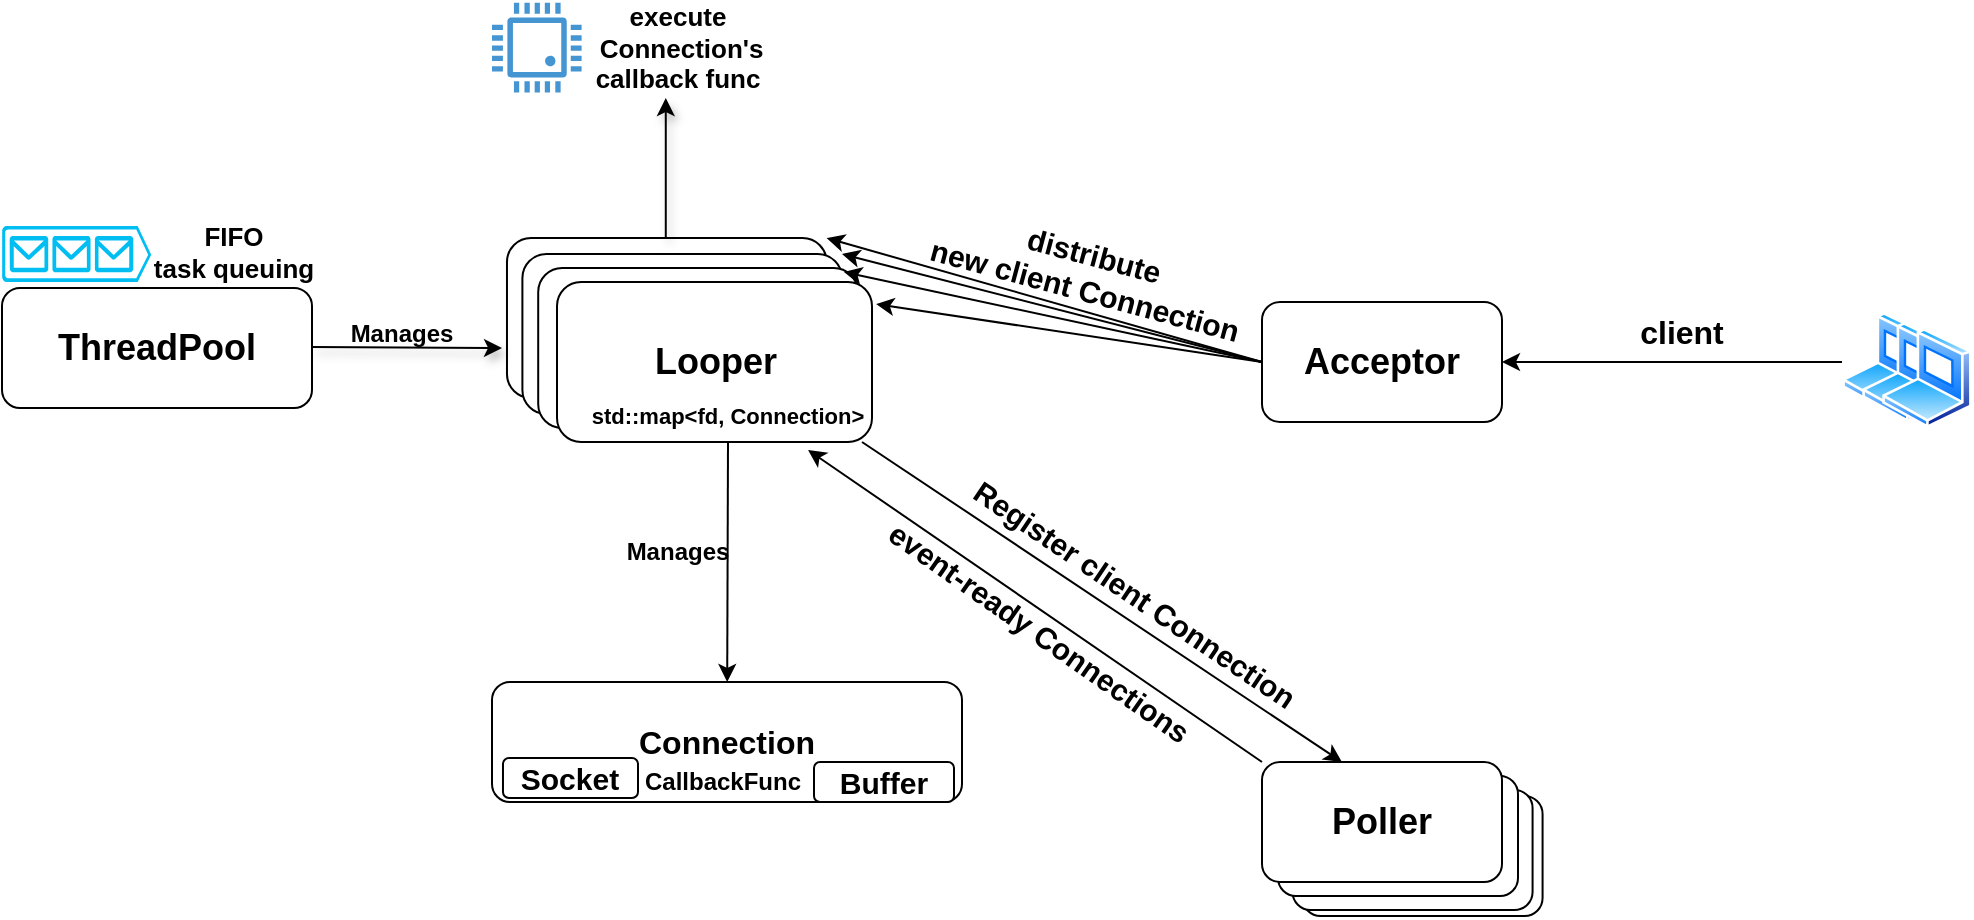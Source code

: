 <mxfile version="20.8.1" type="device"><diagram id="esfpZpgDXAsVdFECxgzg" name="Page-1"><mxGraphModel dx="1804" dy="1695" grid="1" gridSize="10" guides="1" tooltips="1" connect="1" arrows="1" fold="1" page="1" pageScale="1" pageWidth="850" pageHeight="1100" math="0" shadow="0"><root><mxCell id="0"/><mxCell id="1" parent="0"/><mxCell id="7lDU9gg_2Zxta04Pnsv7-9" value="" style="rounded=1;whiteSpace=wrap;html=1;" vertex="1" parent="1"><mxGeometry x="490.29" y="377" width="120" height="60" as="geometry"/></mxCell><mxCell id="7lDU9gg_2Zxta04Pnsv7-7" value="" style="rounded=1;whiteSpace=wrap;html=1;" vertex="1" parent="1"><mxGeometry x="485.29" y="374" width="120" height="60" as="geometry"/></mxCell><mxCell id="7lDU9gg_2Zxta04Pnsv7-8" value="" style="rounded=1;whiteSpace=wrap;html=1;" vertex="1" parent="1"><mxGeometry x="478" y="367" width="120" height="60" as="geometry"/></mxCell><mxCell id="7lDU9gg_2Zxta04Pnsv7-3" value="" style="rounded=1;whiteSpace=wrap;html=1;" vertex="1" parent="1"><mxGeometry x="92.49" y="98" width="159.8" height="80" as="geometry"/></mxCell><mxCell id="7lDU9gg_2Zxta04Pnsv7-2" value="" style="rounded=1;whiteSpace=wrap;html=1;" vertex="1" parent="1"><mxGeometry x="100.2" y="106" width="159.8" height="80" as="geometry"/></mxCell><mxCell id="7lDU9gg_2Zxta04Pnsv7-1" value="" style="rounded=1;whiteSpace=wrap;html=1;" vertex="1" parent="1"><mxGeometry x="108.1" y="113" width="159.8" height="80" as="geometry"/></mxCell><mxCell id="Hn_TuwxSXXSeb5h-D6Jl-1" value="&lt;b&gt;&lt;font style=&quot;font-size: 18px;&quot;&gt;Poller&lt;/font&gt;&lt;/b&gt;" style="rounded=1;whiteSpace=wrap;html=1;" parent="1" vertex="1"><mxGeometry x="470" y="360" width="120" height="60" as="geometry"/></mxCell><mxCell id="Hn_TuwxSXXSeb5h-D6Jl-2" value="&lt;b&gt;Acceptor&lt;/b&gt;" style="rounded=1;whiteSpace=wrap;html=1;fontSize=18;" parent="1" vertex="1"><mxGeometry x="470" y="130" width="120" height="60" as="geometry"/></mxCell><mxCell id="Hn_TuwxSXXSeb5h-D6Jl-3" value="&lt;b&gt;&lt;font style=&quot;font-size: 16px;&quot;&gt;Connection&lt;/font&gt;&lt;/b&gt;" style="rounded=1;whiteSpace=wrap;html=1;fontSize=18;" parent="1" vertex="1"><mxGeometry x="85" y="320" width="235" height="60" as="geometry"/></mxCell><mxCell id="Hn_TuwxSXXSeb5h-D6Jl-4" value="&lt;b&gt;&lt;font style=&quot;font-size: 15px;&quot;&gt;Buffer&lt;/font&gt;&lt;/b&gt;" style="rounded=1;whiteSpace=wrap;html=1;fontSize=18;" parent="1" vertex="1"><mxGeometry x="246" y="360" width="70" height="20" as="geometry"/></mxCell><mxCell id="Hn_TuwxSXXSeb5h-D6Jl-5" value="&lt;b&gt;&lt;font style=&quot;font-size: 15px;&quot;&gt;Socket&lt;/font&gt;&lt;/b&gt;" style="rounded=1;whiteSpace=wrap;html=1;fontSize=18;" parent="1" vertex="1"><mxGeometry x="90.49" y="358" width="67.51" height="20" as="geometry"/></mxCell><mxCell id="Hn_TuwxSXXSeb5h-D6Jl-6" value="&lt;b&gt;&lt;font style=&quot;font-size: 12px;&quot;&gt;CallbackFunc&lt;/font&gt;&lt;/b&gt;" style="text;html=1;strokeColor=none;fillColor=none;align=center;verticalAlign=middle;whiteSpace=wrap;rounded=0;fontSize=18;" parent="1" vertex="1"><mxGeometry x="180.79" y="363" width="39.21" height="10" as="geometry"/></mxCell><mxCell id="Hn_TuwxSXXSeb5h-D6Jl-7" value="&lt;b&gt;&lt;font style=&quot;font-size: 18px;&quot;&gt;Looper&lt;/font&gt;&lt;/b&gt;" style="rounded=1;whiteSpace=wrap;html=1;fontSize=14;" parent="1" vertex="1"><mxGeometry x="117.5" y="120" width="157.5" height="80" as="geometry"/></mxCell><mxCell id="Hn_TuwxSXXSeb5h-D6Jl-12" value="&lt;b&gt;ThreadPool&lt;/b&gt;" style="rounded=1;whiteSpace=wrap;html=1;fontSize=18;" parent="1" vertex="1"><mxGeometry x="-160" y="123" width="155" height="60" as="geometry"/></mxCell><mxCell id="Hn_TuwxSXXSeb5h-D6Jl-14" value="" style="endArrow=classic;html=1;rounded=0;fontSize=18;entryX=0.333;entryY=0;entryDx=0;entryDy=0;entryPerimeter=0;" parent="1" target="Hn_TuwxSXXSeb5h-D6Jl-1" edge="1"><mxGeometry width="50" height="50" relative="1" as="geometry"><mxPoint x="270" y="200" as="sourcePoint"/><mxPoint x="506.818" y="350" as="targetPoint"/></mxGeometry></mxCell><mxCell id="Hn_TuwxSXXSeb5h-D6Jl-16" value="&lt;b&gt;&lt;font style=&quot;font-size: 15px;&quot;&gt;Register client Connection&lt;/font&gt;&lt;/b&gt;" style="text;html=1;strokeColor=none;fillColor=none;align=center;verticalAlign=middle;whiteSpace=wrap;rounded=0;fontSize=18;rotation=34;" parent="1" vertex="1"><mxGeometry x="286.16" y="255.64" width="241.71" height="40" as="geometry"/></mxCell><mxCell id="Hn_TuwxSXXSeb5h-D6Jl-18" value="" style="endArrow=classic;html=1;rounded=0;fontSize=15;exitX=0;exitY=0;exitDx=0;exitDy=0;entryX=0.797;entryY=1.05;entryDx=0;entryDy=0;entryPerimeter=0;" parent="1" source="Hn_TuwxSXXSeb5h-D6Jl-1" target="Hn_TuwxSXXSeb5h-D6Jl-7" edge="1"><mxGeometry width="50" height="50" relative="1" as="geometry"><mxPoint x="370" y="350" as="sourcePoint"/><mxPoint x="260" y="220" as="targetPoint"/></mxGeometry></mxCell><mxCell id="Hn_TuwxSXXSeb5h-D6Jl-19" value="&lt;b&gt;event-ready Connections&lt;/b&gt;" style="text;html=1;strokeColor=none;fillColor=none;align=center;verticalAlign=middle;whiteSpace=wrap;rounded=0;fontSize=15;rotation=35;" parent="1" vertex="1"><mxGeometry x="244" y="280" width="230" height="30" as="geometry"/></mxCell><mxCell id="Hn_TuwxSXXSeb5h-D6Jl-21" value="&lt;b&gt;distribute&lt;br&gt;new client Connection&lt;/b&gt;" style="text;html=1;strokeColor=none;fillColor=none;align=center;verticalAlign=middle;whiteSpace=wrap;rounded=0;fontSize=15;rotation=15;" parent="1" vertex="1"><mxGeometry x="299" y="100" width="170" height="30" as="geometry"/></mxCell><mxCell id="Hn_TuwxSXXSeb5h-D6Jl-28" value="" style="shape=image;html=1;verticalAlign=top;verticalLabelPosition=bottom;labelBackgroundColor=#ffffff;imageAspect=0;aspect=fixed;image=https://cdn3.iconfinder.com/data/icons/strokeline/128/25_icons-128.png;fontSize=15;" parent="1" vertex="1"><mxGeometry x="560" y="375" width="30" height="30" as="geometry"/></mxCell><mxCell id="Hn_TuwxSXXSeb5h-D6Jl-32" value="&lt;b&gt;&lt;font style=&quot;font-size: 11px;&quot;&gt;std::map&amp;lt;fd, Connection&amp;gt;&lt;/font&gt;&lt;/b&gt;" style="text;html=1;strokeColor=none;fillColor=none;align=center;verticalAlign=middle;whiteSpace=wrap;rounded=0;fontSize=15;" parent="1" vertex="1"><mxGeometry x="107" y="170" width="192" height="30" as="geometry"/></mxCell><mxCell id="Hn_TuwxSXXSeb5h-D6Jl-36" value="" style="endArrow=classic;html=1;rounded=0;fontSize=12;exitX=0.5;exitY=1;exitDx=0;exitDy=0;" parent="1" source="Hn_TuwxSXXSeb5h-D6Jl-32" target="Hn_TuwxSXXSeb5h-D6Jl-3" edge="1"><mxGeometry width="50" height="50" relative="1" as="geometry"><mxPoint x="220" y="210" as="sourcePoint"/><mxPoint x="270" y="160" as="targetPoint"/></mxGeometry></mxCell><mxCell id="Hn_TuwxSXXSeb5h-D6Jl-37" value="&lt;b&gt;Manages&lt;/b&gt;" style="text;html=1;strokeColor=none;fillColor=none;align=center;verticalAlign=middle;whiteSpace=wrap;rounded=0;fontSize=12;" parent="1" vertex="1"><mxGeometry x="148" y="240" width="60" height="30" as="geometry"/></mxCell><mxCell id="Hn_TuwxSXXSeb5h-D6Jl-38" value="" style="pointerEvents=1;shadow=0;dashed=0;html=1;strokeColor=none;fillColor=#4495D1;labelPosition=center;verticalLabelPosition=bottom;verticalAlign=top;align=center;outlineConnect=0;shape=mxgraph.veeam.cpu;fontSize=12;" parent="1" vertex="1"><mxGeometry x="85.0" y="-19.6" width="44.8" height="44.8" as="geometry"/></mxCell><mxCell id="Hn_TuwxSXXSeb5h-D6Jl-39" value="&lt;b&gt;&lt;font style=&quot;font-size: 13px;&quot;&gt;execute &amp;nbsp;Connection's callback func&lt;/font&gt;&lt;/b&gt;" style="text;html=1;strokeColor=none;fillColor=none;align=center;verticalAlign=middle;whiteSpace=wrap;rounded=0;fontSize=12;" parent="1" vertex="1"><mxGeometry x="133" y="-20" width="90" height="45.2" as="geometry"/></mxCell><mxCell id="Hn_TuwxSXXSeb5h-D6Jl-40" value="" style="verticalLabelPosition=bottom;html=1;verticalAlign=top;align=center;strokeColor=none;fillColor=#00BEF2;shape=mxgraph.azure.queue_generic;pointerEvents=1;fontSize=13;" parent="1" vertex="1"><mxGeometry x="-160" y="92" width="74.6" height="28" as="geometry"/></mxCell><mxCell id="Hn_TuwxSXXSeb5h-D6Jl-43" value="&lt;b&gt;FIFO &lt;br&gt;task queuing&lt;/b&gt;" style="text;html=1;strokeColor=none;fillColor=none;align=center;verticalAlign=middle;whiteSpace=wrap;rounded=0;fontSize=13;" parent="1" vertex="1"><mxGeometry x="-89" y="90" width="90" height="30" as="geometry"/></mxCell><mxCell id="7lDU9gg_2Zxta04Pnsv7-11" value="" style="endArrow=classic;html=1;rounded=0;fontSize=15;entryX=0.911;entryY=-0.062;entryDx=0;entryDy=0;entryPerimeter=0;" edge="1" parent="1" target="Hn_TuwxSXXSeb5h-D6Jl-7"><mxGeometry width="50" height="50" relative="1" as="geometry"><mxPoint x="470" y="160" as="sourcePoint"/><mxPoint x="410" y="130" as="targetPoint"/></mxGeometry></mxCell><mxCell id="7lDU9gg_2Zxta04Pnsv7-12" value="" style="endArrow=classic;html=1;rounded=0;fontSize=15;entryX=1;entryY=0;entryDx=0;entryDy=0;" edge="1" parent="1" target="7lDU9gg_2Zxta04Pnsv7-2"><mxGeometry width="50" height="50" relative="1" as="geometry"><mxPoint x="470" y="160" as="sourcePoint"/><mxPoint x="360" y="106" as="targetPoint"/></mxGeometry></mxCell><mxCell id="7lDU9gg_2Zxta04Pnsv7-13" value="" style="endArrow=classic;html=1;rounded=0;fontSize=15;entryX=1.013;entryY=0.138;entryDx=0;entryDy=0;entryPerimeter=0;exitX=0;exitY=0.5;exitDx=0;exitDy=0;" edge="1" parent="1" source="Hn_TuwxSXXSeb5h-D6Jl-2" target="Hn_TuwxSXXSeb5h-D6Jl-7"><mxGeometry width="50" height="50" relative="1" as="geometry"><mxPoint x="400" y="210" as="sourcePoint"/><mxPoint x="450" y="160" as="targetPoint"/></mxGeometry></mxCell><mxCell id="7lDU9gg_2Zxta04Pnsv7-14" value="" style="endArrow=classic;html=1;rounded=0;fontSize=15;exitX=0;exitY=0.5;exitDx=0;exitDy=0;entryX=1;entryY=0;entryDx=0;entryDy=0;" edge="1" parent="1" source="Hn_TuwxSXXSeb5h-D6Jl-2" target="7lDU9gg_2Zxta04Pnsv7-3"><mxGeometry width="50" height="50" relative="1" as="geometry"><mxPoint x="610" y="300" as="sourcePoint"/><mxPoint x="390" y="210" as="targetPoint"/></mxGeometry></mxCell><mxCell id="7lDU9gg_2Zxta04Pnsv7-16" style="edgeStyle=orthogonalEdgeStyle;rounded=0;orthogonalLoop=1;jettySize=auto;html=1;fontSize=15;" edge="1" parent="1" source="7lDU9gg_2Zxta04Pnsv7-15" target="Hn_TuwxSXXSeb5h-D6Jl-2"><mxGeometry relative="1" as="geometry"/></mxCell><mxCell id="7lDU9gg_2Zxta04Pnsv7-15" value="" style="aspect=fixed;perimeter=ellipsePerimeter;html=1;align=center;shadow=0;dashed=0;spacingTop=3;image;image=img/lib/active_directory/laptop_client.svg;fontSize=15;" vertex="1" parent="1"><mxGeometry x="760" y="135" width="45" height="50" as="geometry"/></mxCell><mxCell id="7lDU9gg_2Zxta04Pnsv7-17" value="&lt;b&gt;&lt;font style=&quot;font-size: 16px;&quot;&gt;client&lt;/font&gt;&lt;/b&gt;" style="text;html=1;strokeColor=none;fillColor=none;align=center;verticalAlign=middle;whiteSpace=wrap;rounded=0;fontSize=15;" vertex="1" parent="1"><mxGeometry x="650" y="130" width="60" height="30" as="geometry"/></mxCell><mxCell id="7lDU9gg_2Zxta04Pnsv7-18" value="" style="aspect=fixed;perimeter=ellipsePerimeter;html=1;align=center;shadow=0;dashed=0;spacingTop=3;image;image=img/lib/active_directory/laptop_client.svg;fontSize=16;" vertex="1" parent="1"><mxGeometry x="770" y="140" width="45" height="50" as="geometry"/></mxCell><mxCell id="7lDU9gg_2Zxta04Pnsv7-19" value="" style="aspect=fixed;perimeter=ellipsePerimeter;html=1;align=center;shadow=0;dashed=0;spacingTop=3;image;image=img/lib/active_directory/laptop_client.svg;fontSize=16;" vertex="1" parent="1"><mxGeometry x="780" y="143" width="45" height="50" as="geometry"/></mxCell><mxCell id="7lDU9gg_2Zxta04Pnsv7-22" value="" style="endArrow=classic;html=1;rounded=0;shadow=1;strokeWidth=1;fontSize=14;" edge="1" parent="1"><mxGeometry width="50" height="50" relative="1" as="geometry"><mxPoint x="-5" y="152.5" as="sourcePoint"/><mxPoint x="90" y="153" as="targetPoint"/></mxGeometry></mxCell><mxCell id="7lDU9gg_2Zxta04Pnsv7-24" value="&lt;font style=&quot;font-size: 12px;&quot;&gt;&lt;b&gt;Manages&lt;/b&gt;&lt;/font&gt;" style="text;html=1;strokeColor=none;fillColor=none;align=center;verticalAlign=middle;whiteSpace=wrap;rounded=0;fontSize=14;" vertex="1" parent="1"><mxGeometry x="10" y="130" width="60" height="30" as="geometry"/></mxCell><mxCell id="7lDU9gg_2Zxta04Pnsv7-26" value="" style="endArrow=classic;html=1;rounded=0;shadow=1;strokeWidth=1;fontSize=12;" edge="1" parent="1"><mxGeometry x="1" y="-180" width="50" height="50" relative="1" as="geometry"><mxPoint x="171.89" y="98" as="sourcePoint"/><mxPoint x="171.89" y="28" as="targetPoint"/><mxPoint y="-10" as="offset"/></mxGeometry></mxCell></root></mxGraphModel></diagram></mxfile>